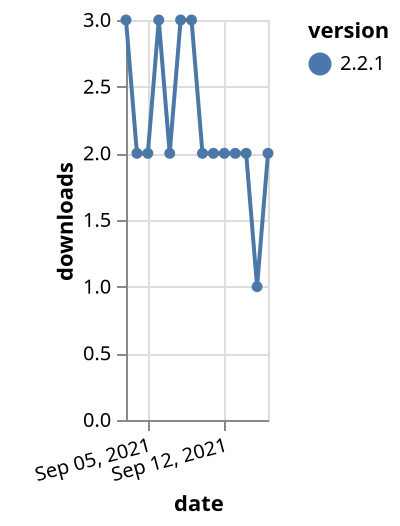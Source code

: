 {"$schema": "https://vega.github.io/schema/vega-lite/v5.json", "description": "A simple bar chart with embedded data.", "data": {"values": [{"date": "2021-09-03", "total": 4038, "delta": 3, "version": "2.2.1"}, {"date": "2021-09-04", "total": 4040, "delta": 2, "version": "2.2.1"}, {"date": "2021-09-05", "total": 4042, "delta": 2, "version": "2.2.1"}, {"date": "2021-09-06", "total": 4045, "delta": 3, "version": "2.2.1"}, {"date": "2021-09-07", "total": 4047, "delta": 2, "version": "2.2.1"}, {"date": "2021-09-08", "total": 4050, "delta": 3, "version": "2.2.1"}, {"date": "2021-09-09", "total": 4053, "delta": 3, "version": "2.2.1"}, {"date": "2021-09-10", "total": 4055, "delta": 2, "version": "2.2.1"}, {"date": "2021-09-11", "total": 4057, "delta": 2, "version": "2.2.1"}, {"date": "2021-09-12", "total": 4059, "delta": 2, "version": "2.2.1"}, {"date": "2021-09-13", "total": 4061, "delta": 2, "version": "2.2.1"}, {"date": "2021-09-14", "total": 4063, "delta": 2, "version": "2.2.1"}, {"date": "2021-09-15", "total": 4064, "delta": 1, "version": "2.2.1"}, {"date": "2021-09-16", "total": 4066, "delta": 2, "version": "2.2.1"}]}, "width": "container", "mark": {"type": "line", "point": {"filled": true}}, "encoding": {"x": {"field": "date", "type": "temporal", "timeUnit": "yearmonthdate", "title": "date", "axis": {"labelAngle": -15}}, "y": {"field": "delta", "type": "quantitative", "title": "downloads"}, "color": {"field": "version", "type": "nominal"}, "tooltip": {"field": "delta"}}}
